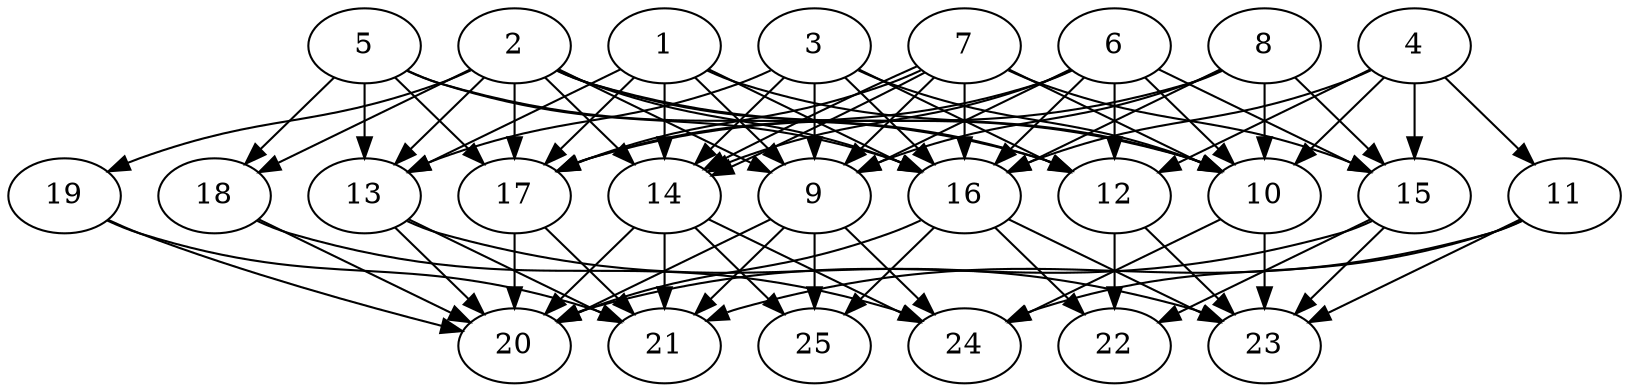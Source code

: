 // DAG automatically generated by daggen at Tue Aug  6 16:26:47 2019
// ./daggen --dot -n 25 --ccr 0.3 --fat 0.7 --regular 0.5 --density 0.9 --mindata 5242880 --maxdata 52428800 
digraph G {
  1 [size="29904213", alpha="0.14", expect_size="8971264"] 
  1 -> 9 [size ="8971264"]
  1 -> 10 [size ="8971264"]
  1 -> 13 [size ="8971264"]
  1 -> 14 [size ="8971264"]
  1 -> 16 [size ="8971264"]
  1 -> 17 [size ="8971264"]
  2 [size="61450240", alpha="0.19", expect_size="18435072"] 
  2 -> 9 [size ="18435072"]
  2 -> 10 [size ="18435072"]
  2 -> 12 [size ="18435072"]
  2 -> 13 [size ="18435072"]
  2 -> 14 [size ="18435072"]
  2 -> 16 [size ="18435072"]
  2 -> 17 [size ="18435072"]
  2 -> 18 [size ="18435072"]
  2 -> 19 [size ="18435072"]
  3 [size="45492907", alpha="0.12", expect_size="13647872"] 
  3 -> 9 [size ="13647872"]
  3 -> 10 [size ="13647872"]
  3 -> 12 [size ="13647872"]
  3 -> 13 [size ="13647872"]
  3 -> 14 [size ="13647872"]
  3 -> 16 [size ="13647872"]
  4 [size="24248320", alpha="0.04", expect_size="7274496"] 
  4 -> 10 [size ="7274496"]
  4 -> 11 [size ="7274496"]
  4 -> 12 [size ="7274496"]
  4 -> 15 [size ="7274496"]
  4 -> 16 [size ="7274496"]
  5 [size="146909867", alpha="0.06", expect_size="44072960"] 
  5 -> 12 [size ="44072960"]
  5 -> 13 [size ="44072960"]
  5 -> 16 [size ="44072960"]
  5 -> 17 [size ="44072960"]
  5 -> 18 [size ="44072960"]
  6 [size="116142080", alpha="0.13", expect_size="34842624"] 
  6 -> 9 [size ="34842624"]
  6 -> 10 [size ="34842624"]
  6 -> 12 [size ="34842624"]
  6 -> 14 [size ="34842624"]
  6 -> 15 [size ="34842624"]
  6 -> 16 [size ="34842624"]
  6 -> 17 [size ="34842624"]
  7 [size="75782827", alpha="0.19", expect_size="22734848"] 
  7 -> 9 [size ="22734848"]
  7 -> 10 [size ="22734848"]
  7 -> 14 [size ="22734848"]
  7 -> 14 [size ="22734848"]
  7 -> 15 [size ="22734848"]
  7 -> 16 [size ="22734848"]
  7 -> 17 [size ="22734848"]
  8 [size="132980053", alpha="0.04", expect_size="39894016"] 
  8 -> 9 [size ="39894016"]
  8 -> 10 [size ="39894016"]
  8 -> 15 [size ="39894016"]
  8 -> 16 [size ="39894016"]
  8 -> 17 [size ="39894016"]
  9 [size="32593920", alpha="0.03", expect_size="9778176"] 
  9 -> 20 [size ="9778176"]
  9 -> 21 [size ="9778176"]
  9 -> 24 [size ="9778176"]
  9 -> 25 [size ="9778176"]
  10 [size="58989227", alpha="0.19", expect_size="17696768"] 
  10 -> 23 [size ="17696768"]
  10 -> 24 [size ="17696768"]
  11 [size="109052587", alpha="0.12", expect_size="32715776"] 
  11 -> 21 [size ="32715776"]
  11 -> 23 [size ="32715776"]
  11 -> 24 [size ="32715776"]
  12 [size="63883947", alpha="0.19", expect_size="19165184"] 
  12 -> 22 [size ="19165184"]
  12 -> 23 [size ="19165184"]
  13 [size="52520960", alpha="0.04", expect_size="15756288"] 
  13 -> 20 [size ="15756288"]
  13 -> 21 [size ="15756288"]
  13 -> 23 [size ="15756288"]
  14 [size="143431680", alpha="0.07", expect_size="43029504"] 
  14 -> 20 [size ="43029504"]
  14 -> 21 [size ="43029504"]
  14 -> 24 [size ="43029504"]
  14 -> 25 [size ="43029504"]
  15 [size="20288853", alpha="0.13", expect_size="6086656"] 
  15 -> 20 [size ="6086656"]
  15 -> 22 [size ="6086656"]
  15 -> 23 [size ="6086656"]
  16 [size="70683307", alpha="0.00", expect_size="21204992"] 
  16 -> 20 [size ="21204992"]
  16 -> 22 [size ="21204992"]
  16 -> 23 [size ="21204992"]
  16 -> 25 [size ="21204992"]
  17 [size="169458347", alpha="0.13", expect_size="50837504"] 
  17 -> 20 [size ="50837504"]
  17 -> 21 [size ="50837504"]
  18 [size="162761387", alpha="0.07", expect_size="48828416"] 
  18 -> 20 [size ="48828416"]
  18 -> 24 [size ="48828416"]
  19 [size="33495040", alpha="0.19", expect_size="10048512"] 
  19 -> 20 [size ="10048512"]
  19 -> 21 [size ="10048512"]
  20 [size="55688533", alpha="0.01", expect_size="16706560"] 
  21 [size="50759680", alpha="0.03", expect_size="15227904"] 
  22 [size="144943787", alpha="0.12", expect_size="43483136"] 
  23 [size="133789013", alpha="0.04", expect_size="40136704"] 
  24 [size="169079467", alpha="0.17", expect_size="50723840"] 
  25 [size="68775253", alpha="0.06", expect_size="20632576"] 
}

